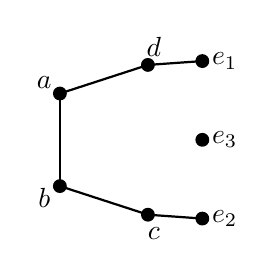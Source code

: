 \begin{tikzpicture}
		\draw[thick] (288:1cm) -- (1,-1);
		\draw[thick] (72:1cm) -- (1,1);
		\foreach \q in {144,216,288} {
			\draw[thick] (\q-72:1cm) -- (\q:1cm);
		}
		\foreach \p / \c / \l in {72/\cola/d,144/\colb/a,216/\cola/b,288/\colb/c} {
			\fill[color=black] (\p:1cm) circle (2.5pt) node[shift={(\p:7pt)},color=black] {$\l$};
		}
		\fill[color=black] (1,1) circle (2.5pt) node[right,color=black] {$e_1$};
		\fill[color=black] (1,0) circle (2.5pt) node[right,color=black] {$e_3$};
		\fill[color=black] (1,-1) circle (2.5pt) node[right,color=black] {$e_2$};
\end{tikzpicture}
